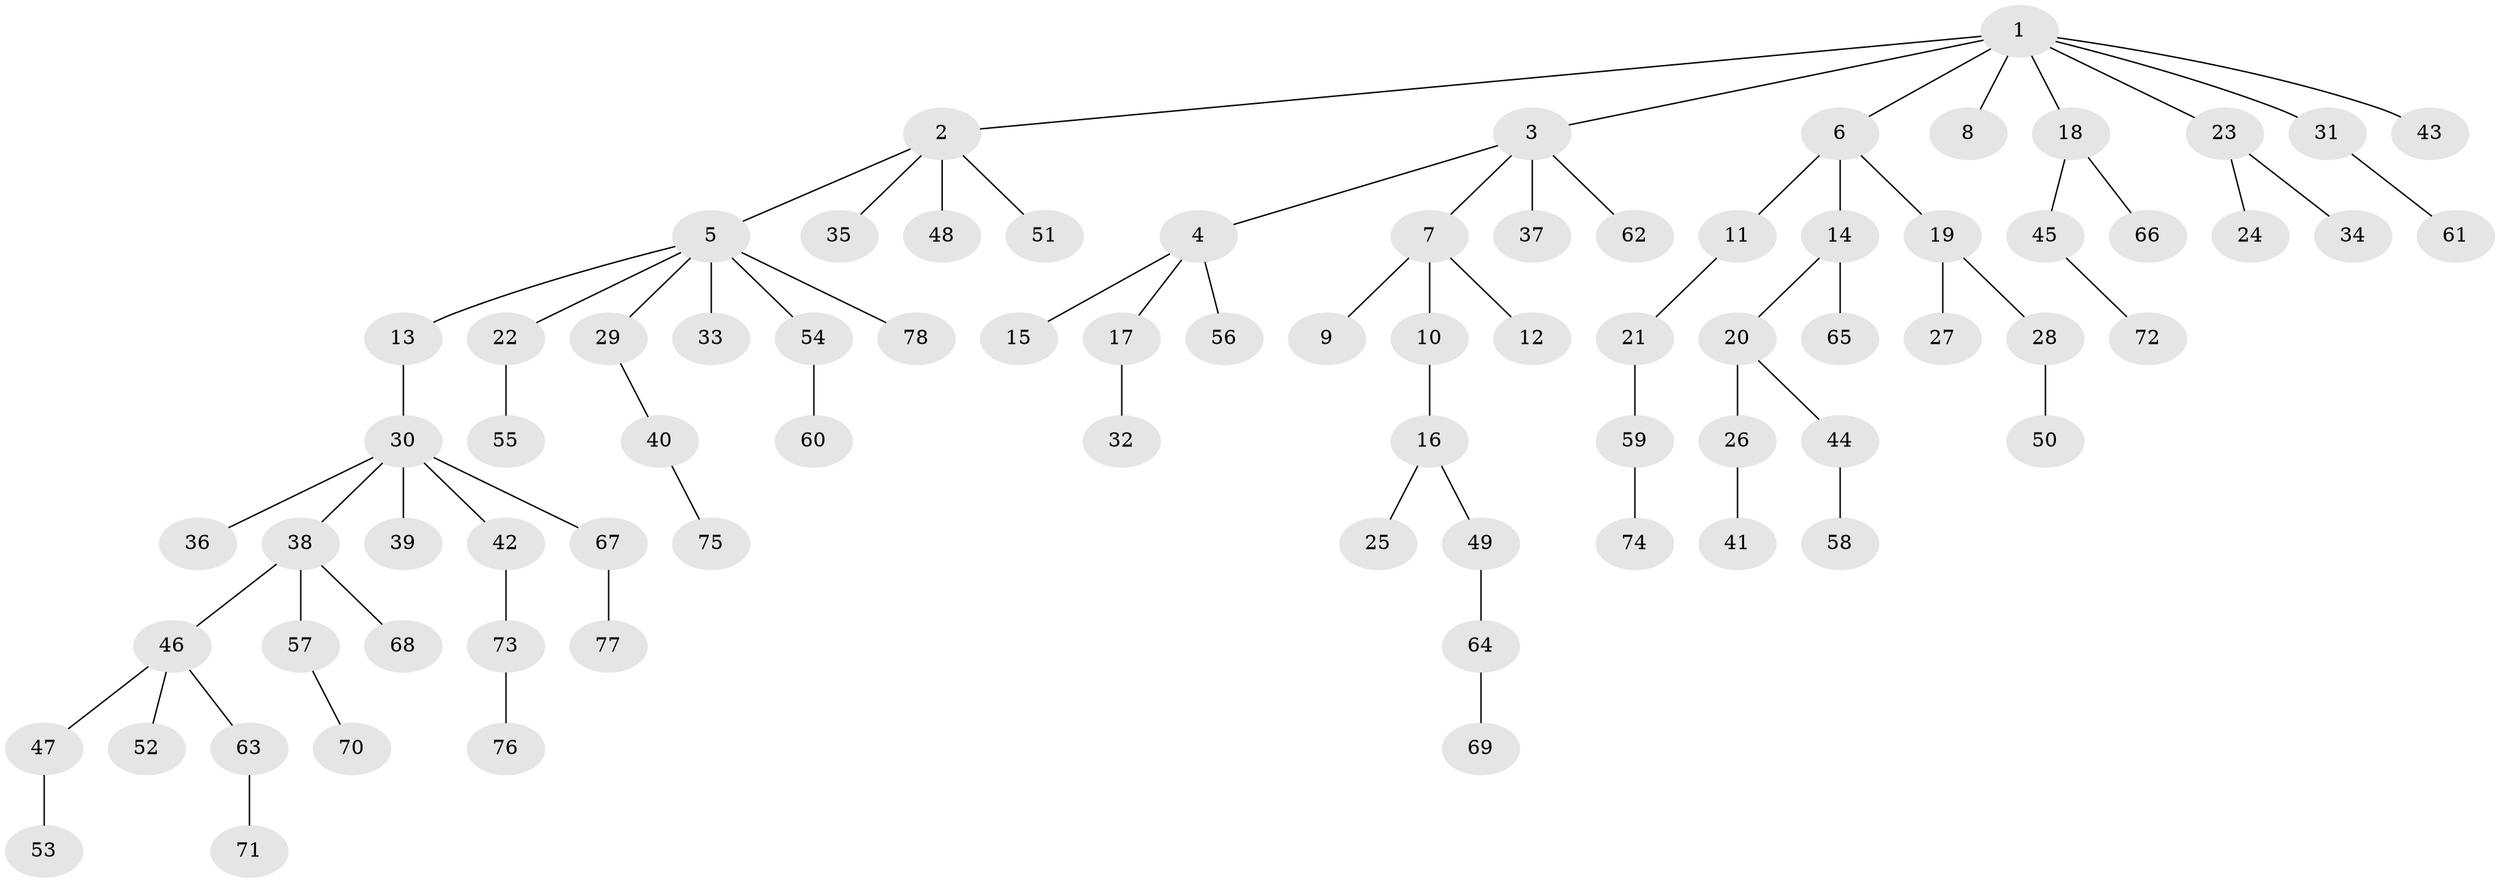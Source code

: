 // Generated by graph-tools (version 1.1) at 2025/53/03/09/25 04:53:32]
// undirected, 78 vertices, 77 edges
graph export_dot {
graph [start="1"]
  node [color=gray90,style=filled];
  1;
  2;
  3;
  4;
  5;
  6;
  7;
  8;
  9;
  10;
  11;
  12;
  13;
  14;
  15;
  16;
  17;
  18;
  19;
  20;
  21;
  22;
  23;
  24;
  25;
  26;
  27;
  28;
  29;
  30;
  31;
  32;
  33;
  34;
  35;
  36;
  37;
  38;
  39;
  40;
  41;
  42;
  43;
  44;
  45;
  46;
  47;
  48;
  49;
  50;
  51;
  52;
  53;
  54;
  55;
  56;
  57;
  58;
  59;
  60;
  61;
  62;
  63;
  64;
  65;
  66;
  67;
  68;
  69;
  70;
  71;
  72;
  73;
  74;
  75;
  76;
  77;
  78;
  1 -- 2;
  1 -- 3;
  1 -- 6;
  1 -- 8;
  1 -- 18;
  1 -- 23;
  1 -- 31;
  1 -- 43;
  2 -- 5;
  2 -- 35;
  2 -- 48;
  2 -- 51;
  3 -- 4;
  3 -- 7;
  3 -- 37;
  3 -- 62;
  4 -- 15;
  4 -- 17;
  4 -- 56;
  5 -- 13;
  5 -- 22;
  5 -- 29;
  5 -- 33;
  5 -- 54;
  5 -- 78;
  6 -- 11;
  6 -- 14;
  6 -- 19;
  7 -- 9;
  7 -- 10;
  7 -- 12;
  10 -- 16;
  11 -- 21;
  13 -- 30;
  14 -- 20;
  14 -- 65;
  16 -- 25;
  16 -- 49;
  17 -- 32;
  18 -- 45;
  18 -- 66;
  19 -- 27;
  19 -- 28;
  20 -- 26;
  20 -- 44;
  21 -- 59;
  22 -- 55;
  23 -- 24;
  23 -- 34;
  26 -- 41;
  28 -- 50;
  29 -- 40;
  30 -- 36;
  30 -- 38;
  30 -- 39;
  30 -- 42;
  30 -- 67;
  31 -- 61;
  38 -- 46;
  38 -- 57;
  38 -- 68;
  40 -- 75;
  42 -- 73;
  44 -- 58;
  45 -- 72;
  46 -- 47;
  46 -- 52;
  46 -- 63;
  47 -- 53;
  49 -- 64;
  54 -- 60;
  57 -- 70;
  59 -- 74;
  63 -- 71;
  64 -- 69;
  67 -- 77;
  73 -- 76;
}
